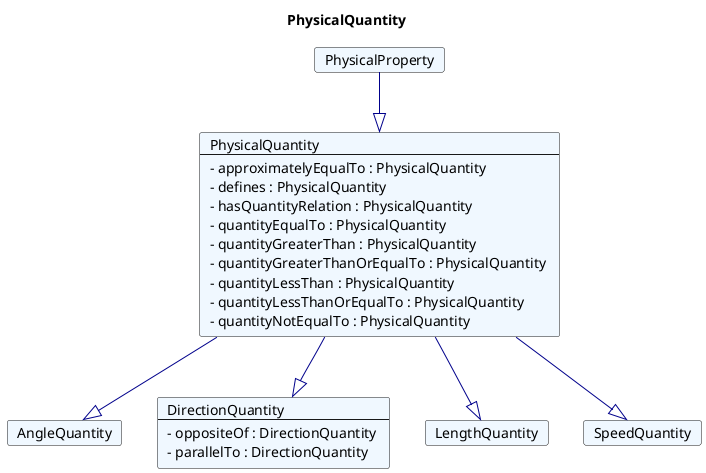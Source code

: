 @startuml
Title PhysicalQuantity 

Card PhysicalQuantity #F0F8FF [
PhysicalQuantity
----
- approximatelyEqualTo : PhysicalQuantity 
- defines : PhysicalQuantity 
- hasQuantityRelation : PhysicalQuantity 
- quantityEqualTo : PhysicalQuantity 
- quantityGreaterThan : PhysicalQuantity 
- quantityGreaterThanOrEqualTo : PhysicalQuantity 
- quantityLessThan : PhysicalQuantity 
- quantityLessThanOrEqualTo : PhysicalQuantity 
- quantityNotEqualTo : PhysicalQuantity 
]
Card PhysicalProperty #F0F8FF [
PhysicalProperty
]
PhysicalProperty --|> PhysicalQuantity  #00008B 
Card AngleQuantity #F0F8FF [
AngleQuantity
]
PhysicalQuantity --|> AngleQuantity  #00008B 
Card DirectionQuantity #F0F8FF [
DirectionQuantity
----
- oppositeOf : DirectionQuantity 
- parallelTo : DirectionQuantity 
]
PhysicalQuantity --|> DirectionQuantity  #00008B 
Card LengthQuantity #F0F8FF [
LengthQuantity
]
PhysicalQuantity --|> LengthQuantity  #00008B 
Card SpeedQuantity #F0F8FF [
SpeedQuantity
]
PhysicalQuantity --|> SpeedQuantity  #00008B 
@enduml
